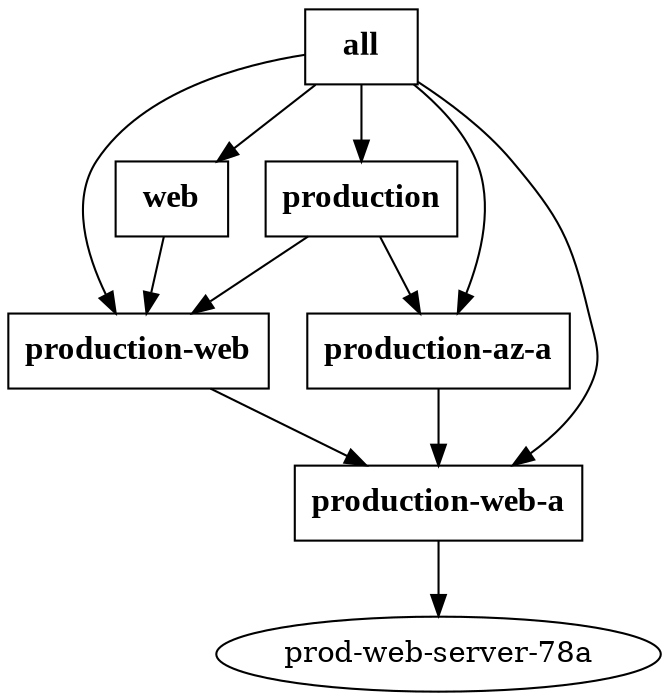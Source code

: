 digraph inventory {
  production -> production_web;
  production -> production_az_a;
  all -> production_web_a;
  production_web_a -> prod_web_server_78a;
  all -> production;
  all -> production_web;
  all -> web;
  all -> production_az_a;
  web -> production_web;
  production_web -> production_web_a;
  production_az_a -> production_web_a;
  prod_web_server_78a [label="prod-web-server-78a"]
  web [shape=record; label=<<font face="Times New Roman, Bold" point-size="16">web</font>>]
  production_az_a [shape=record; label=<<font face="Times New Roman, Bold" point-size="16">production-az-a</font>>]
  all [shape=record; label=<<font face="Times New Roman, Bold" point-size="16">all</font>>]
  production_web [shape=record; label=<<font face="Times New Roman, Bold" point-size="16">production-web</font>>]
  production [shape=record; label=<<font face="Times New Roman, Bold" point-size="16">production</font>>]
  production_web_a [shape=record; label=<<font face="Times New Roman, Bold" point-size="16">production-web-a</font>>]
}